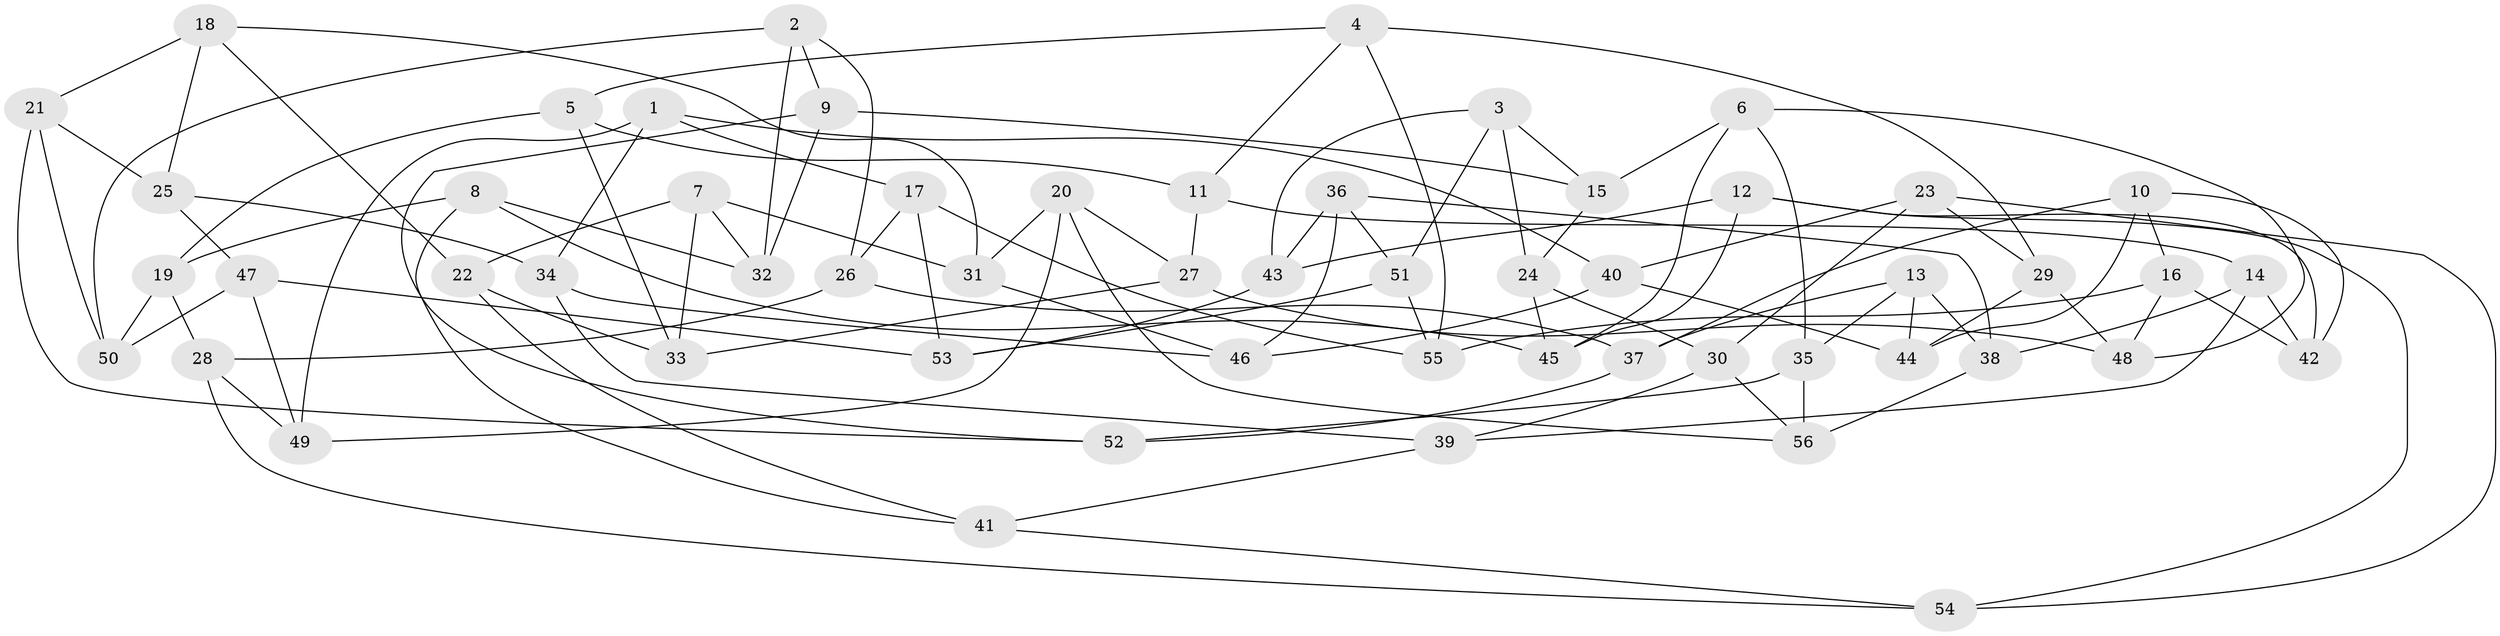 // coarse degree distribution, {5: 0.3870967741935484, 6: 0.41935483870967744, 4: 0.1935483870967742}
// Generated by graph-tools (version 1.1) at 2025/24/03/03/25 07:24:29]
// undirected, 56 vertices, 112 edges
graph export_dot {
graph [start="1"]
  node [color=gray90,style=filled];
  1;
  2;
  3;
  4;
  5;
  6;
  7;
  8;
  9;
  10;
  11;
  12;
  13;
  14;
  15;
  16;
  17;
  18;
  19;
  20;
  21;
  22;
  23;
  24;
  25;
  26;
  27;
  28;
  29;
  30;
  31;
  32;
  33;
  34;
  35;
  36;
  37;
  38;
  39;
  40;
  41;
  42;
  43;
  44;
  45;
  46;
  47;
  48;
  49;
  50;
  51;
  52;
  53;
  54;
  55;
  56;
  1 -- 40;
  1 -- 49;
  1 -- 17;
  1 -- 34;
  2 -- 50;
  2 -- 26;
  2 -- 32;
  2 -- 9;
  3 -- 15;
  3 -- 51;
  3 -- 43;
  3 -- 24;
  4 -- 5;
  4 -- 11;
  4 -- 55;
  4 -- 29;
  5 -- 19;
  5 -- 33;
  5 -- 11;
  6 -- 15;
  6 -- 48;
  6 -- 45;
  6 -- 35;
  7 -- 22;
  7 -- 31;
  7 -- 33;
  7 -- 32;
  8 -- 41;
  8 -- 19;
  8 -- 32;
  8 -- 45;
  9 -- 52;
  9 -- 32;
  9 -- 15;
  10 -- 42;
  10 -- 37;
  10 -- 16;
  10 -- 44;
  11 -- 27;
  11 -- 14;
  12 -- 43;
  12 -- 54;
  12 -- 45;
  12 -- 42;
  13 -- 38;
  13 -- 44;
  13 -- 37;
  13 -- 35;
  14 -- 42;
  14 -- 39;
  14 -- 38;
  15 -- 24;
  16 -- 55;
  16 -- 48;
  16 -- 42;
  17 -- 55;
  17 -- 53;
  17 -- 26;
  18 -- 22;
  18 -- 21;
  18 -- 25;
  18 -- 31;
  19 -- 28;
  19 -- 50;
  20 -- 56;
  20 -- 49;
  20 -- 31;
  20 -- 27;
  21 -- 50;
  21 -- 52;
  21 -- 25;
  22 -- 33;
  22 -- 41;
  23 -- 54;
  23 -- 40;
  23 -- 29;
  23 -- 30;
  24 -- 45;
  24 -- 30;
  25 -- 34;
  25 -- 47;
  26 -- 37;
  26 -- 28;
  27 -- 33;
  27 -- 48;
  28 -- 49;
  28 -- 54;
  29 -- 48;
  29 -- 44;
  30 -- 39;
  30 -- 56;
  31 -- 46;
  34 -- 46;
  34 -- 39;
  35 -- 52;
  35 -- 56;
  36 -- 43;
  36 -- 51;
  36 -- 38;
  36 -- 46;
  37 -- 52;
  38 -- 56;
  39 -- 41;
  40 -- 46;
  40 -- 44;
  41 -- 54;
  43 -- 53;
  47 -- 53;
  47 -- 50;
  47 -- 49;
  51 -- 53;
  51 -- 55;
}
